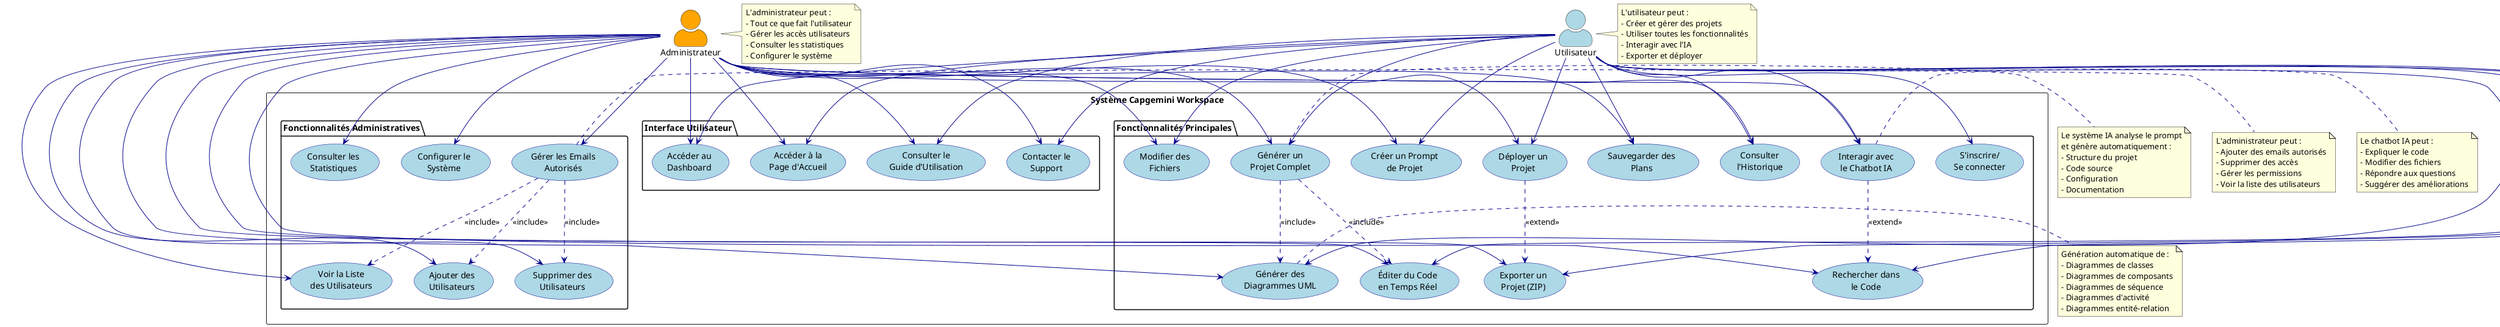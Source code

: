 @startuml "Diagramme de Cas d'Utilisation Simplifié - Projet Capgemini NextJS"

!define RECTANGLE class

' Configuration du diagramme
skinparam actorStyle awesome
skinparam usecase {
    BackgroundColor LightBlue
    BorderColor DarkBlue
    ArrowColor DarkBlue
}

' Acteurs principaux uniquement
actor "Utilisateur" as USER #LightBlue
actor "Administrateur" as ADMIN #Orange

' Système principal
rectangle "Système Capgemini Workspace" as SYSTEM {
    ' Interface Utilisateur
    package "Interface Utilisateur" {
        usecase "Accéder à la\nPage d'Accueil" as UC1
        usecase "Consulter le\nGuide d'Utilisation" as UC2
        usecase "Contacter le\nSupport" as UC3
        usecase "Accéder au\nDashboard" as UC4
    }
    
    ' Fonctionnalités principales
    package "Fonctionnalités Principales" {
        usecase "Créer un Prompt\nde Projet" as UC5
        usecase "Générer un\nProjet Complet" as UC6
        usecase "Éditer du Code\nen Temps Réel" as UC7
        usecase "Générer des\nDiagrammes UML" as UC8
        usecase "Interagir avec\nle Chatbot IA" as UC9
        usecase "Exporter un\nProjet (ZIP)" as UC10
        usecase "Déployer un\nProjet" as UC11
        usecase "Sauvegarder des\nPlans" as UC12
        usecase "Consulter\nl'Historique" as UC13
        usecase "Rechercher dans\nle Code" as UC14
        usecase "Modifier des\nFichiers" as UC15
        usecase "S'inscrire/\nSe connecter" as UC16
    }
    
    ' Fonctionnalités administratives
    package "Fonctionnalités Administratives" {
        usecase "Gérer les Emails\nAutorisés" as UC17
        usecase "Consulter les\nStatistiques" as UC18
        usecase "Configurer le\nSystème" as UC19
        usecase "Ajouter des\nUtilisateurs" as UC20
        usecase "Supprimer des\nUtilisateurs" as UC21
        usecase "Voir la Liste\ndes Utilisateurs" as UC22
    }
}

' Relations Utilisateur
USER --> UC1
USER --> UC2
USER --> UC3
USER --> UC4
USER --> UC5
USER --> UC6
USER --> UC7
USER --> UC8
USER --> UC9
USER --> UC10
USER --> UC11
USER --> UC12
USER --> UC13
USER --> UC14
USER --> UC15
USER --> UC16

' Relations Administrateur
ADMIN --> UC17
ADMIN --> UC18
ADMIN --> UC19
ADMIN --> UC20
ADMIN --> UC21
ADMIN --> UC22

' L'administrateur peut aussi faire tout ce que fait l'utilisateur
ADMIN --> UC1
ADMIN --> UC2
ADMIN --> UC3
ADMIN --> UC4
ADMIN --> UC5
ADMIN --> UC6
ADMIN --> UC7
ADMIN --> UC8
ADMIN --> UC9
ADMIN --> UC10
ADMIN --> UC11
ADMIN --> UC12
ADMIN --> UC13
ADMIN --> UC14
ADMIN --> UC15

' Relations d'inclusion et d'extension
UC6 ..> UC7 : <<include>>
UC6 ..> UC8 : <<include>>
UC9 ..> UC14 : <<extend>>
UC11 ..> UC10 : <<extend>>
UC17 ..> UC20 : <<include>>
UC17 ..> UC21 : <<include>>
UC17 ..> UC22 : <<include>>

' Notes explicatives
note right of UC6
  Le système IA analyse le prompt
  et génère automatiquement :
  - Structure du projet
  - Code source
  - Configuration
  - Documentation
end note

note right of UC9
  Le chatbot IA peut :
  - Expliquer le code
  - Modifier des fichiers
  - Répondre aux questions
  - Suggérer des améliorations
end note

note right of UC17
  L'administrateur peut :
  - Ajouter des emails autorisés
  - Supprimer des accès
  - Gérer les permissions
  - Voir la liste des utilisateurs
end note

note right of UC8
  Génération automatique de :
  - Diagrammes de classes
  - Diagrammes de composants
  - Diagrammes de séquence
  - Diagrammes d'activité
  - Diagrammes entité-relation
end note

note right of USER
  L'utilisateur peut :
  - Créer et gérer des projets
  - Utiliser toutes les fonctionnalités
  - Interagir avec l'IA
  - Exporter et déployer
end note

note right of ADMIN
  L'administrateur peut :
  - Tout ce que fait l'utilisateur
  - Gérer les accès utilisateurs
  - Consulter les statistiques
  - Configurer le système
end note

@enduml 